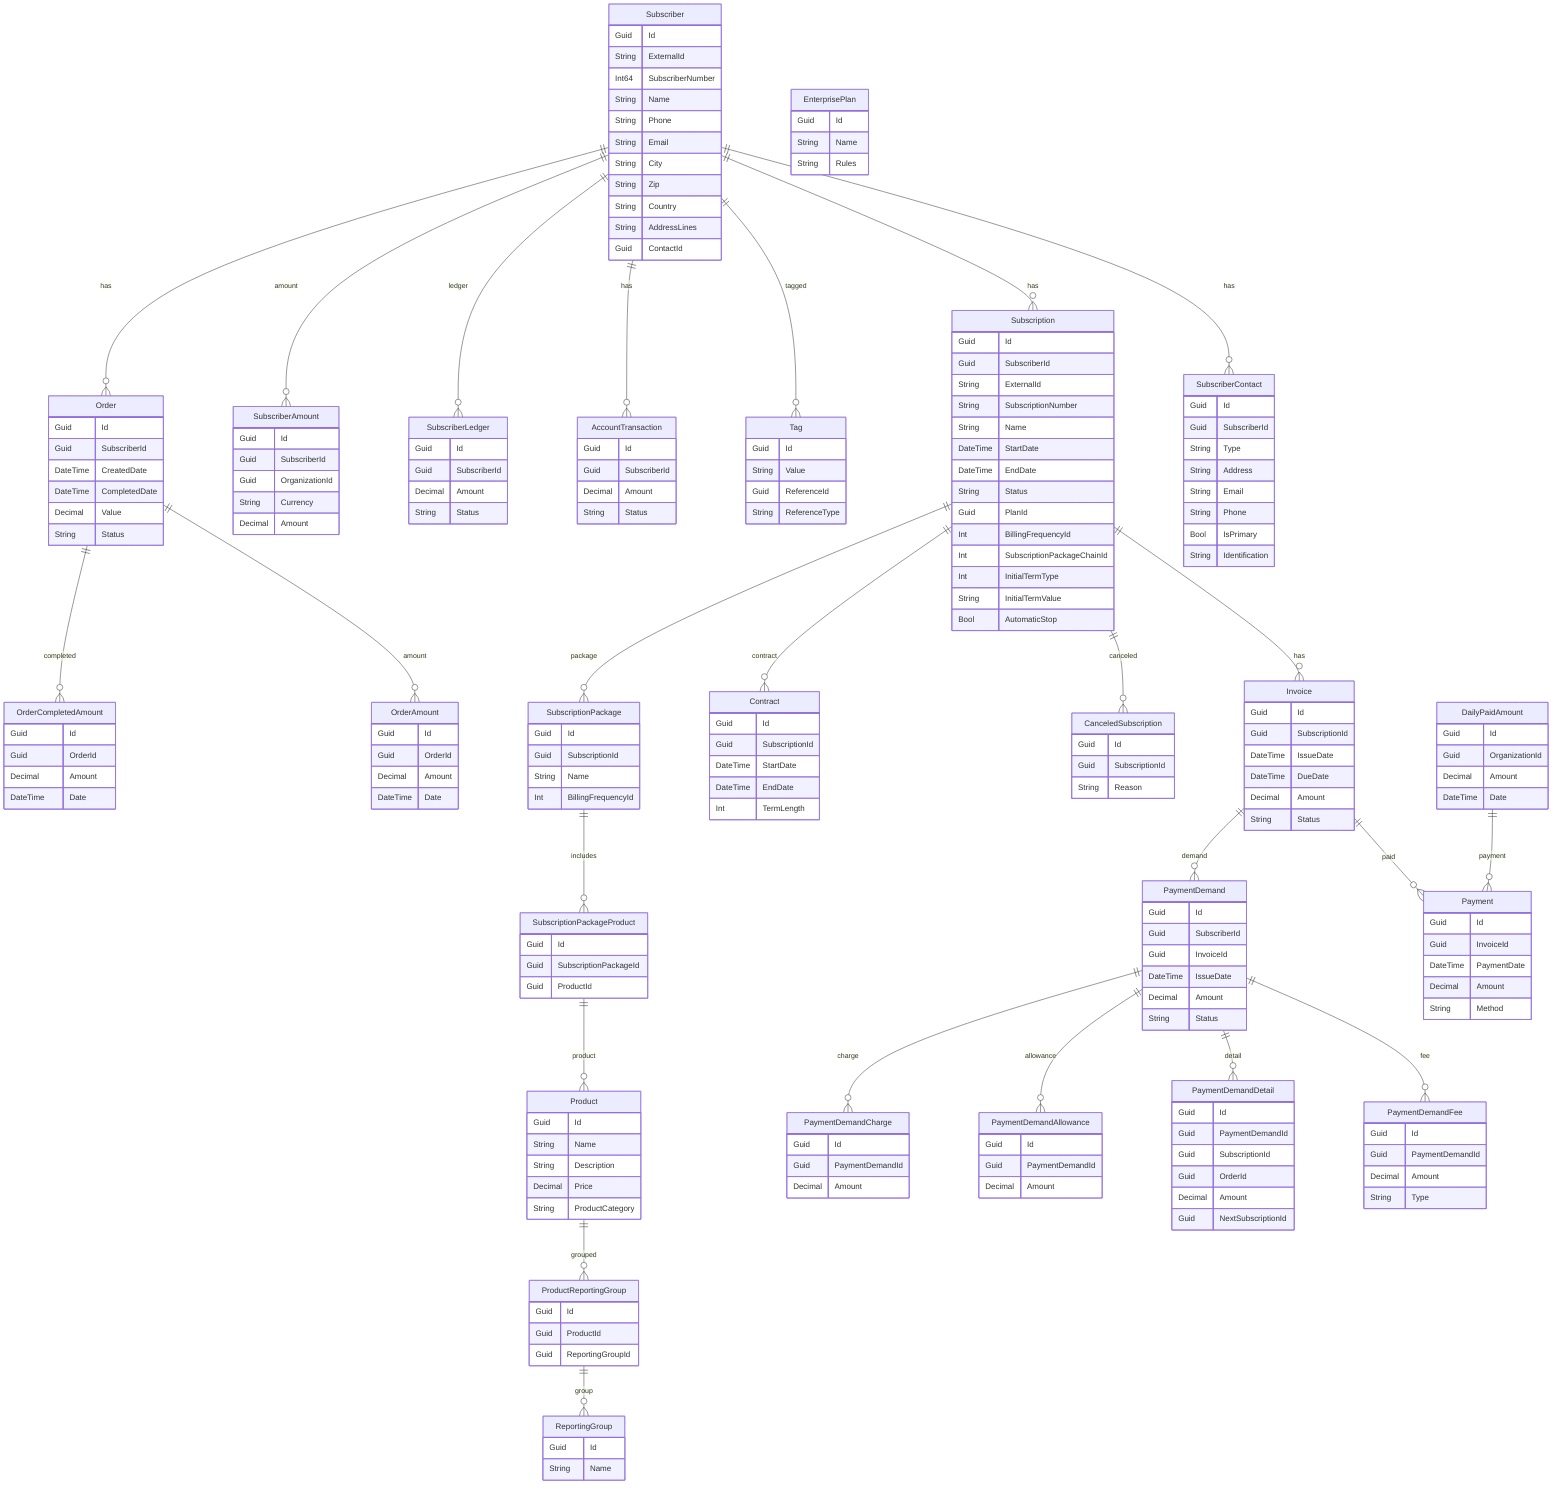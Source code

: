 erDiagram
    Subscriber {
        Guid Id
        String ExternalId
        Int64 SubscriberNumber
        String Name
        String Phone
        String Email
        String City
        String Zip
        String Country
        String AddressLines
        Guid ContactId
    }
    SubscriberContact {
        Guid Id
        Guid SubscriberId
        String Type
        String Address
        String Email
        String Phone
        Bool IsPrimary
        String Identification
    }
    Tag {
        Guid Id
        String Value
        Guid ReferenceId
        String ReferenceType
    }
    ReportingGroup {
        Guid Id
        String Name
    }
    ProductReportingGroup {
        Guid Id
        Guid ProductId
        Guid ReportingGroupId
    }
    Product {
        Guid Id
        String Name
        String Description
        Decimal Price
        String ProductCategory
    }
    Subscription {
        Guid Id
        Guid SubscriberId
        String ExternalId
        String SubscriptionNumber
        String Name
        DateTime StartDate
        DateTime EndDate
        String Status
        Guid PlanId
        Int BillingFrequencyId
        Int SubscriptionPackageChainId
        Int InitialTermType
        String InitialTermValue
        Bool AutomaticStop
    }
    CanceledSubscription {
        Guid Id
        Guid SubscriptionId
        String Reason
    }
    Contract {
        Guid Id
        Guid SubscriptionId
        DateTime StartDate
        DateTime EndDate
        Int TermLength
    }
    EnterprisePlan {
        Guid Id
        String Name
        String Rules
    }
    SubscriptionPackage {
        Guid Id
        Guid SubscriptionId
        String Name
        Int BillingFrequencyId
    }
    SubscriptionPackageProduct {
        Guid Id
        Guid SubscriptionPackageId
        Guid ProductId
    }
    Invoice {
        Guid Id
        Guid SubscriptionId
        DateTime IssueDate
        DateTime DueDate
        Decimal Amount
        String Status
    }
    Payment {
        Guid Id
        Guid InvoiceId
        DateTime PaymentDate
        Decimal Amount
        String Method
    }
    AccountTransaction {
        Guid Id
        Guid SubscriberId
        Decimal Amount
        String Status
    }
    PaymentDemand {
        Guid Id
        Guid SubscriberId
        Guid InvoiceId
        DateTime IssueDate
        Decimal Amount
        String Status
    }
    PaymentDemandFee {
        Guid Id
        Guid PaymentDemandId
        Decimal Amount
        String Type
    }
    PaymentDemandDetail {
        Guid Id
        Guid PaymentDemandId
        Guid SubscriptionId
        Guid OrderId
        Decimal Amount
        Guid NextSubscriptionId
    }
    PaymentDemandAllowance {
        Guid Id
        Guid PaymentDemandId
        Decimal Amount
    }
    PaymentDemandCharge {
        Guid Id
        Guid PaymentDemandId
        Decimal Amount
    }
    SubscriberLedger {
        Guid Id
        Guid SubscriberId
        Decimal Amount
        String Status
    }
    SubscriberAmount {
        Guid Id
        Guid SubscriberId
        Guid OrganizationId
        String Currency
        Decimal Amount
    }
    Order {
        Guid Id
        Guid SubscriberId
        DateTime CreatedDate
        DateTime CompletedDate
        Decimal Value
        String Status
    }
    OrderAmount {
        Guid Id
        Guid OrderId
        Decimal Amount
        DateTime Date
    }
    OrderCompletedAmount {
        Guid Id
        Guid OrderId
        Decimal Amount
        DateTime Date
    }
    DailyPaidAmount {
        Guid Id
        Guid OrganizationId
        Decimal Amount
        DateTime Date
    }

    Subscriber ||--o{ SubscriberContact : has
    Subscriber ||--o{ Subscription : has
    Subscriber ||--o{ Tag : tagged
    Subscriber ||--o{ AccountTransaction : has
    Subscriber ||--o{ SubscriberLedger : ledger
    Subscriber ||--o{ SubscriberAmount : amount
    Subscriber ||--o{ Order : has
    Subscription ||--o{ Invoice : has
    Subscription ||--o{ CanceledSubscription : canceled
    Subscription ||--o{ Contract : contract
    Subscription ||--o{ SubscriptionPackage : package
    SubscriptionPackage ||--o{ SubscriptionPackageProduct : includes
    SubscriptionPackageProduct ||--o{ Product : product
    Product ||--o{ ProductReportingGroup : grouped
    ProductReportingGroup ||--o{ ReportingGroup : group
    Invoice ||--o{ Payment : paid
    Invoice ||--o{ PaymentDemand : demand
    PaymentDemand ||--o{ PaymentDemandFee : fee
    PaymentDemand ||--o{ PaymentDemandDetail : detail
    PaymentDemand ||--o{ PaymentDemandAllowance : allowance
    PaymentDemand ||--o{ PaymentDemandCharge : charge
    Order ||--o{ OrderAmount : amount
    Order ||--o{ OrderCompletedAmount : completed
    DailyPaidAmount ||--o{ Payment : payment
